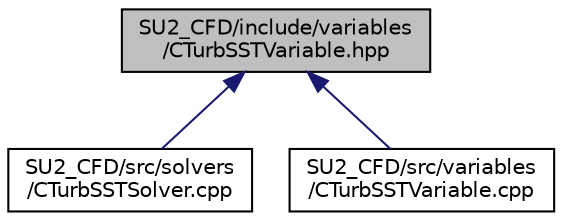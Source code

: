 digraph "SU2_CFD/include/variables/CTurbSSTVariable.hpp"
{
 // LATEX_PDF_SIZE
  edge [fontname="Helvetica",fontsize="10",labelfontname="Helvetica",labelfontsize="10"];
  node [fontname="Helvetica",fontsize="10",shape=record];
  Node1 [label="SU2_CFD/include/variables\l/CTurbSSTVariable.hpp",height=0.2,width=0.4,color="black", fillcolor="grey75", style="filled", fontcolor="black",tooltip="Declaration of the variables of the SST turbulence model."];
  Node1 -> Node2 [dir="back",color="midnightblue",fontsize="10",style="solid",fontname="Helvetica"];
  Node2 [label="SU2_CFD/src/solvers\l/CTurbSSTSolver.cpp",height=0.2,width=0.4,color="black", fillcolor="white", style="filled",URL="$CTurbSSTSolver_8cpp.html",tooltip="Main subroutines of CTurbSSTSolver class."];
  Node1 -> Node3 [dir="back",color="midnightblue",fontsize="10",style="solid",fontname="Helvetica"];
  Node3 [label="SU2_CFD/src/variables\l/CTurbSSTVariable.cpp",height=0.2,width=0.4,color="black", fillcolor="white", style="filled",URL="$CTurbSSTVariable_8cpp.html",tooltip="Definition of the solution fields."];
}
